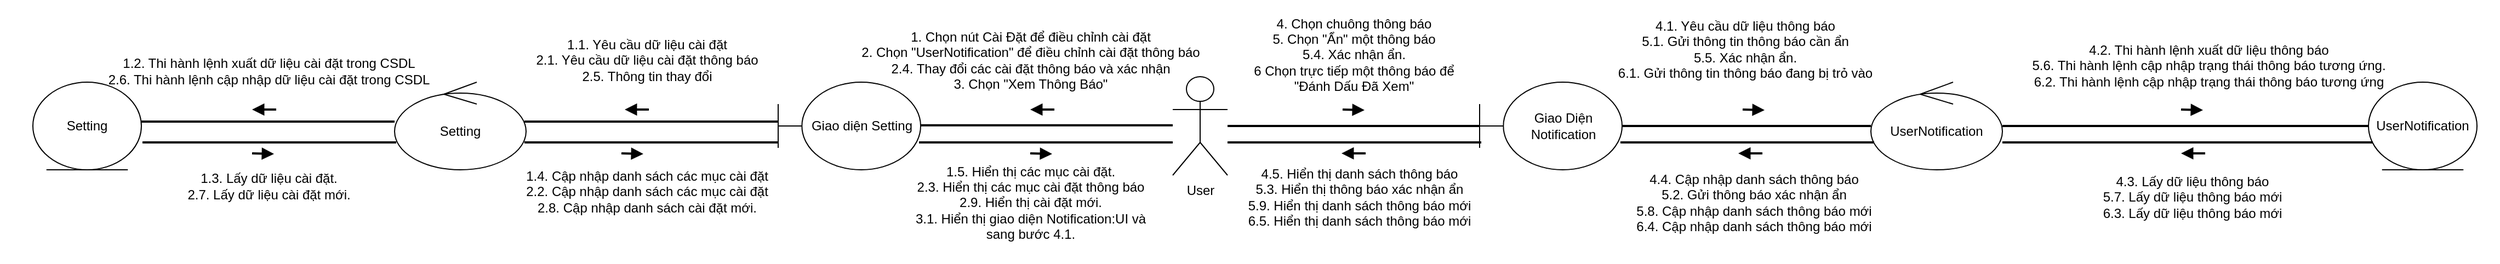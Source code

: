 <mxfile version="13.10.4" type="device"><diagram id="UMp4rM9oPchysH3H6uYc" name="Page-1"><mxGraphModel dx="2692" dy="580" grid="1" gridSize="10" guides="1" tooltips="1" connect="1" arrows="1" fold="1" page="1" pageScale="1" pageWidth="827" pageHeight="1169" math="0" shadow="0"><root><mxCell id="0"/><mxCell id="1" parent="0"/><mxCell id="UQcgvDs1QvcoOQhTRZPA-25" value="" style="rounded=0;whiteSpace=wrap;html=1;strokeColor=none;" parent="1" vertex="1"><mxGeometry x="-1000" y="40" width="2280" height="240" as="geometry"/></mxCell><mxCell id="R-2VJKFItc9dEQcIXdcc-1" value="" style="endArrow=none;html=1;startArrow=block;startFill=1;endFill=0;strokeWidth=2;rounded=0;" parent="1" edge="1"><mxGeometry width="50" height="50" relative="1" as="geometry"><mxPoint x="245" y="140.5" as="sourcePoint"/><mxPoint x="225" y="140" as="targetPoint"/></mxGeometry></mxCell><mxCell id="R-2VJKFItc9dEQcIXdcc-2" value="User" style="shape=umlActor;verticalLabelPosition=bottom;verticalAlign=top;html=1;outlineConnect=0;" parent="1" vertex="1"><mxGeometry x="70" y="110" width="50" height="90" as="geometry"/></mxCell><mxCell id="R-2VJKFItc9dEQcIXdcc-9" style="edgeStyle=orthogonalEdgeStyle;rounded=0;orthogonalLoop=1;jettySize=auto;html=1;startArrow=none;startFill=0;endArrow=none;endFill=0;strokeWidth=2;" parent="1" source="R-2VJKFItc9dEQcIXdcc-3" target="R-2VJKFItc9dEQcIXdcc-5" edge="1"><mxGeometry relative="1" as="geometry"/></mxCell><mxCell id="R-2VJKFItc9dEQcIXdcc-3" value="Giao Diện Notification" style="shape=umlBoundary;whiteSpace=wrap;html=1;" parent="1" vertex="1"><mxGeometry x="350" y="115" width="130" height="80" as="geometry"/></mxCell><mxCell id="R-2VJKFItc9dEQcIXdcc-4" value="UserNotification" style="ellipse;shape=umlEntity;whiteSpace=wrap;html=1;" parent="1" vertex="1"><mxGeometry x="1161" y="115" width="99" height="80" as="geometry"/></mxCell><mxCell id="R-2VJKFItc9dEQcIXdcc-10" style="edgeStyle=orthogonalEdgeStyle;rounded=0;orthogonalLoop=1;jettySize=auto;html=1;startArrow=none;startFill=0;endArrow=none;endFill=0;strokeWidth=2;" parent="1" source="R-2VJKFItc9dEQcIXdcc-5" target="R-2VJKFItc9dEQcIXdcc-4" edge="1"><mxGeometry relative="1" as="geometry"/></mxCell><mxCell id="R-2VJKFItc9dEQcIXdcc-5" value="UserNotification" style="ellipse;shape=umlControl;whiteSpace=wrap;html=1;" parent="1" vertex="1"><mxGeometry x="707" y="115" width="120" height="80" as="geometry"/></mxCell><mxCell id="R-2VJKFItc9dEQcIXdcc-8" value="" style="line;strokeWidth=2;fillColor=none;align=left;verticalAlign=middle;spacingTop=-1;spacingLeft=3;spacingRight=3;rotatable=0;labelPosition=right;points=[];portConstraint=eastwest;" parent="1" vertex="1"><mxGeometry x="120" y="151" width="230" height="8" as="geometry"/></mxCell><mxCell id="R-2VJKFItc9dEQcIXdcc-15" value="" style="endArrow=none;html=1;startArrow=block;startFill=1;endFill=0;strokeWidth=2;rounded=0;" parent="1" edge="1"><mxGeometry width="50" height="50" relative="1" as="geometry"><mxPoint x="610" y="140.5" as="sourcePoint"/><mxPoint x="590" y="140" as="targetPoint"/></mxGeometry></mxCell><mxCell id="R-2VJKFItc9dEQcIXdcc-17" value="4. Chọn chuông thông báo&lt;br&gt;5. Chọn &quot;Ẩn&quot; một thông báo&lt;br&gt;5.4. Xác nhận ẩn.&lt;br&gt;6 Chọn trực tiếp một thông báo để &lt;br&gt;&quot;Đánh Dấu Đã Xem&quot;" style="text;html=1;align=center;verticalAlign=middle;resizable=0;points=[];autosize=1;" parent="1" vertex="1"><mxGeometry x="135" y="55" width="200" height="70" as="geometry"/></mxCell><mxCell id="R-2VJKFItc9dEQcIXdcc-21" value="4.1. Yêu cầu dữ liệu thông báo&lt;br&gt;5.1. Gửi thông tin thông báo cần ẩn&lt;br&gt;5.5. Xác nhận ẩn.&lt;br&gt;6.1. Gửi thông tin thông báo đang bị trỏ vào" style="text;html=1;align=center;verticalAlign=middle;resizable=0;points=[];autosize=1;" parent="1" vertex="1"><mxGeometry x="467" y="55" width="250" height="60" as="geometry"/></mxCell><mxCell id="R-2VJKFItc9dEQcIXdcc-22" value="" style="endArrow=none;html=1;startArrow=block;startFill=1;endFill=0;strokeWidth=2;rounded=0;" parent="1" edge="1"><mxGeometry width="50" height="50" relative="1" as="geometry"><mxPoint x="1010" y="140.5" as="sourcePoint"/><mxPoint x="990" y="140" as="targetPoint"/></mxGeometry></mxCell><mxCell id="R-2VJKFItc9dEQcIXdcc-23" value="4.2. Thi hành lệnh xuất dữ liệu thông báo&lt;br&gt;5.6. Thi hành lệnh cập nhập trạng thái thông báo tương ứng.&lt;br&gt;6.2. Thi hành lệnh cập nhập trạng thái thông báo tương ứng" style="text;html=1;align=center;verticalAlign=middle;resizable=0;points=[];autosize=1;" parent="1" vertex="1"><mxGeometry x="845" y="75" width="340" height="50" as="geometry"/></mxCell><mxCell id="R-2VJKFItc9dEQcIXdcc-26" value="" style="endArrow=none;html=1;startArrow=block;startFill=1;endFill=0;strokeWidth=2;rounded=0;" parent="1" edge="1"><mxGeometry width="50" height="50" relative="1" as="geometry"><mxPoint x="586" y="180" as="sourcePoint"/><mxPoint x="608" y="180" as="targetPoint"/></mxGeometry></mxCell><mxCell id="R-2VJKFItc9dEQcIXdcc-27" value="4.4. Cập nhập danh sách thông báo&lt;br&gt;5.2. Gửi thông báo xác nhận ẩn&lt;br&gt;5.8. Cập nhập danh sách thông báo mới&lt;br&gt;6.4. Cập nhập danh sách thông báo mới" style="text;html=1;align=center;verticalAlign=middle;resizable=0;points=[];autosize=1;" parent="1" vertex="1"><mxGeometry x="485" y="195" width="230" height="60" as="geometry"/></mxCell><mxCell id="bOye2icrsKDHFz4pIeQM-2" style="edgeStyle=orthogonalEdgeStyle;rounded=0;orthogonalLoop=1;jettySize=auto;html=1;startArrow=none;startFill=0;endArrow=none;endFill=0;strokeWidth=2;" parent="1" edge="1"><mxGeometry relative="1" as="geometry"><mxPoint x="478.5" y="170" as="sourcePoint"/><mxPoint x="710" y="170" as="targetPoint"/><Array as="points"><mxPoint x="508.5" y="170"/><mxPoint x="508.5" y="170"/></Array></mxGeometry></mxCell><mxCell id="bOye2icrsKDHFz4pIeQM-3" style="edgeStyle=orthogonalEdgeStyle;rounded=0;orthogonalLoop=1;jettySize=auto;html=1;startArrow=none;startFill=0;endArrow=none;endFill=0;strokeWidth=2;" parent="1" edge="1"><mxGeometry relative="1" as="geometry"><mxPoint x="827" y="170" as="sourcePoint"/><mxPoint x="1165" y="170" as="targetPoint"/></mxGeometry></mxCell><mxCell id="bOye2icrsKDHFz4pIeQM-4" value="" style="endArrow=none;html=1;startArrow=block;startFill=1;endFill=0;strokeWidth=2;rounded=0;" parent="1" edge="1"><mxGeometry width="50" height="50" relative="1" as="geometry"><mxPoint x="990" y="180" as="sourcePoint"/><mxPoint x="1012" y="180" as="targetPoint"/></mxGeometry></mxCell><mxCell id="bOye2icrsKDHFz4pIeQM-5" value="4.3. Lấy dữ liệu thông báo&lt;br&gt;5.7. Lấy dữ liệu thông báo mới&lt;br&gt;6.3. Lấy dữ liệu thông báo mới" style="text;html=1;align=center;verticalAlign=middle;resizable=0;points=[];autosize=1;" parent="1" vertex="1"><mxGeometry x="910" y="195" width="180" height="50" as="geometry"/></mxCell><mxCell id="jKEAxqXsV4b6KvYx1am6-1" style="edgeStyle=orthogonalEdgeStyle;rounded=0;orthogonalLoop=1;jettySize=auto;html=1;startArrow=none;startFill=0;endArrow=none;endFill=0;strokeWidth=2;" parent="1" edge="1"><mxGeometry relative="1" as="geometry"><mxPoint x="120" y="170" as="sourcePoint"/><mxPoint x="351.5" y="170" as="targetPoint"/><Array as="points"><mxPoint x="150" y="170"/><mxPoint x="150" y="170"/></Array></mxGeometry></mxCell><mxCell id="jKEAxqXsV4b6KvYx1am6-2" value="" style="endArrow=none;html=1;startArrow=block;startFill=1;endFill=0;strokeWidth=2;rounded=0;" parent="1" edge="1"><mxGeometry width="50" height="50" relative="1" as="geometry"><mxPoint x="224" y="180" as="sourcePoint"/><mxPoint x="246" y="180" as="targetPoint"/></mxGeometry></mxCell><mxCell id="jKEAxqXsV4b6KvYx1am6-3" value="4.5. Hiển thị danh sách thông báo&lt;br&gt;5.3. Hiển thị thông báo xác nhận ẩn&lt;br&gt;5.9. Hiển thị danh sách thông báo mới&lt;br&gt;6.5. Hiển thị danh sách thông báo mới" style="text;html=1;align=center;verticalAlign=middle;resizable=0;points=[];autosize=1;" parent="1" vertex="1"><mxGeometry x="130" y="190" width="220" height="60" as="geometry"/></mxCell><mxCell id="UQcgvDs1QvcoOQhTRZPA-1" style="edgeStyle=orthogonalEdgeStyle;rounded=0;orthogonalLoop=1;jettySize=auto;html=1;startArrow=none;startFill=0;endArrow=none;endFill=0;strokeWidth=2;" parent="1" edge="1"><mxGeometry relative="1" as="geometry"><mxPoint x="-161.5" y="170.0" as="sourcePoint"/><mxPoint x="70" y="170.0" as="targetPoint"/><Array as="points"><mxPoint x="-131.5" y="170"/><mxPoint x="-131.5" y="170"/></Array></mxGeometry></mxCell><mxCell id="UQcgvDs1QvcoOQhTRZPA-2" style="edgeStyle=orthogonalEdgeStyle;rounded=0;orthogonalLoop=1;jettySize=auto;html=1;startArrow=none;startFill=0;endArrow=none;endFill=0;strokeWidth=2;" parent="1" edge="1"><mxGeometry relative="1" as="geometry"><mxPoint x="-161.5" y="154.41" as="sourcePoint"/><mxPoint x="70" y="154.41" as="targetPoint"/><Array as="points"><mxPoint x="-131.5" y="154.41"/><mxPoint x="-131.5" y="154.41"/></Array></mxGeometry></mxCell><mxCell id="UQcgvDs1QvcoOQhTRZPA-3" value="Giao diện Setting" style="shape=umlBoundary;whiteSpace=wrap;html=1;rotation=0;" parent="1" vertex="1"><mxGeometry x="-290" y="115" width="130" height="80" as="geometry"/></mxCell><mxCell id="UQcgvDs1QvcoOQhTRZPA-4" style="edgeStyle=orthogonalEdgeStyle;rounded=0;orthogonalLoop=1;jettySize=auto;html=1;startArrow=none;startFill=0;endArrow=none;endFill=0;strokeWidth=2;" parent="1" edge="1"><mxGeometry relative="1" as="geometry"><mxPoint x="-521.5" y="151.0" as="sourcePoint"/><mxPoint x="-290" y="151.0" as="targetPoint"/><Array as="points"><mxPoint x="-491.5" y="151"/><mxPoint x="-491.5" y="151"/></Array></mxGeometry></mxCell><mxCell id="UQcgvDs1QvcoOQhTRZPA-5" style="edgeStyle=orthogonalEdgeStyle;rounded=0;orthogonalLoop=1;jettySize=auto;html=1;startArrow=none;startFill=0;endArrow=none;endFill=0;strokeWidth=2;" parent="1" edge="1"><mxGeometry relative="1" as="geometry"><mxPoint x="-521.5" y="170.0" as="sourcePoint"/><mxPoint x="-290" y="170.0" as="targetPoint"/><Array as="points"><mxPoint x="-491.5" y="170"/><mxPoint x="-491.5" y="170"/></Array></mxGeometry></mxCell><mxCell id="UQcgvDs1QvcoOQhTRZPA-6" value="Setting" style="ellipse;shape=umlControl;whiteSpace=wrap;html=1;" parent="1" vertex="1"><mxGeometry x="-640" y="115" width="120" height="80" as="geometry"/></mxCell><mxCell id="UQcgvDs1QvcoOQhTRZPA-7" value="Setting" style="ellipse;shape=umlEntity;whiteSpace=wrap;html=1;" parent="1" vertex="1"><mxGeometry x="-970" y="115" width="99" height="80" as="geometry"/></mxCell><mxCell id="UQcgvDs1QvcoOQhTRZPA-8" style="edgeStyle=orthogonalEdgeStyle;rounded=0;orthogonalLoop=1;jettySize=auto;html=1;startArrow=none;startFill=0;endArrow=none;endFill=0;strokeWidth=2;" parent="1" edge="1"><mxGeometry relative="1" as="geometry"><mxPoint x="-871.5" y="151.0" as="sourcePoint"/><mxPoint x="-640" y="151.0" as="targetPoint"/><Array as="points"><mxPoint x="-841.5" y="151"/><mxPoint x="-841.5" y="151"/></Array></mxGeometry></mxCell><mxCell id="UQcgvDs1QvcoOQhTRZPA-9" style="edgeStyle=orthogonalEdgeStyle;rounded=0;orthogonalLoop=1;jettySize=auto;html=1;startArrow=none;startFill=0;endArrow=none;endFill=0;strokeWidth=2;" parent="1" edge="1"><mxGeometry relative="1" as="geometry"><mxPoint x="-460" y="151.0" as="sourcePoint"/><mxPoint x="-290" y="151" as="targetPoint"/><Array as="points"><mxPoint x="-430" y="151"/><mxPoint x="-430" y="151"/></Array></mxGeometry></mxCell><mxCell id="UQcgvDs1QvcoOQhTRZPA-10" style="edgeStyle=orthogonalEdgeStyle;rounded=0;orthogonalLoop=1;jettySize=auto;html=1;startArrow=none;startFill=0;endArrow=none;endFill=0;strokeWidth=2;" parent="1" edge="1"><mxGeometry relative="1" as="geometry"><mxPoint x="-870" y="170.0" as="sourcePoint"/><mxPoint x="-638.5" y="170.0" as="targetPoint"/><Array as="points"><mxPoint x="-840" y="170"/><mxPoint x="-840" y="170"/></Array></mxGeometry></mxCell><mxCell id="UQcgvDs1QvcoOQhTRZPA-11" value="" style="endArrow=none;html=1;startArrow=block;startFill=1;endFill=0;strokeWidth=2;rounded=0;" parent="1" edge="1"><mxGeometry width="50" height="50" relative="1" as="geometry"><mxPoint x="-40" y="180.5" as="sourcePoint"/><mxPoint x="-60" y="180.0" as="targetPoint"/></mxGeometry></mxCell><mxCell id="UQcgvDs1QvcoOQhTRZPA-12" value="" style="endArrow=none;html=1;startArrow=block;startFill=1;endFill=0;strokeWidth=2;rounded=0;" parent="1" edge="1"><mxGeometry width="50" height="50" relative="1" as="geometry"><mxPoint x="-413" y="180.5" as="sourcePoint"/><mxPoint x="-433" y="180.0" as="targetPoint"/></mxGeometry></mxCell><mxCell id="UQcgvDs1QvcoOQhTRZPA-13" value="" style="endArrow=none;html=1;startArrow=block;startFill=1;endFill=0;strokeWidth=2;rounded=0;" parent="1" edge="1"><mxGeometry width="50" height="50" relative="1" as="geometry"><mxPoint x="-750" y="180.5" as="sourcePoint"/><mxPoint x="-770" y="180.0" as="targetPoint"/></mxGeometry></mxCell><mxCell id="UQcgvDs1QvcoOQhTRZPA-16" value="" style="endArrow=none;html=1;startArrow=block;startFill=1;endFill=0;strokeWidth=2;rounded=0;" parent="1" edge="1"><mxGeometry width="50" height="50" relative="1" as="geometry"><mxPoint x="-60" y="140.0" as="sourcePoint"/><mxPoint x="-38" y="140.0" as="targetPoint"/></mxGeometry></mxCell><mxCell id="UQcgvDs1QvcoOQhTRZPA-17" value="" style="endArrow=none;html=1;startArrow=block;startFill=1;endFill=0;strokeWidth=2;rounded=0;" parent="1" edge="1"><mxGeometry width="50" height="50" relative="1" as="geometry"><mxPoint x="-430" y="140.0" as="sourcePoint"/><mxPoint x="-408" y="140.0" as="targetPoint"/></mxGeometry></mxCell><mxCell id="UQcgvDs1QvcoOQhTRZPA-18" value="" style="endArrow=none;html=1;startArrow=block;startFill=1;endFill=0;strokeWidth=2;rounded=0;" parent="1" edge="1"><mxGeometry width="50" height="50" relative="1" as="geometry"><mxPoint x="-770" y="140.0" as="sourcePoint"/><mxPoint x="-748" y="140.0" as="targetPoint"/></mxGeometry></mxCell><mxCell id="UQcgvDs1QvcoOQhTRZPA-19" value="1. Chọn nút Cài Đặt để điều chỉnh cài đặt&lt;br&gt;2. Chọn &quot;UserNotification&quot; để điều chỉnh cài đặt thông báo&lt;br&gt;2.4. Thay đổi các cài đặt thông báo và xác nhận&lt;br&gt;3. Chọn &quot;Xem Thông Báo&quot;" style="text;html=1;align=center;verticalAlign=middle;resizable=0;points=[];autosize=1;" parent="1" vertex="1"><mxGeometry x="-220" y="65" width="320" height="60" as="geometry"/></mxCell><mxCell id="UQcgvDs1QvcoOQhTRZPA-20" value="1.1. Yêu cầu dữ liệu cài đặt&lt;br&gt;2.1. Yêu cầu dữ liệu cài đặt thông báo&lt;br&gt;2.5. Thông tin thay đổi" style="text;html=1;align=center;verticalAlign=middle;resizable=0;points=[];autosize=1;" parent="1" vertex="1"><mxGeometry x="-520" y="70" width="220" height="50" as="geometry"/></mxCell><mxCell id="UQcgvDs1QvcoOQhTRZPA-21" value="1.2. Thi hành lệnh xuất dữ liệu cài đặt trong CSDL&lt;br&gt;2.6. Thi hành lệnh cập nhập dữ liệu cài đặt trong CSDL" style="text;html=1;align=center;verticalAlign=middle;resizable=0;points=[];autosize=1;" parent="1" vertex="1"><mxGeometry x="-910" y="90" width="310" height="30" as="geometry"/></mxCell><mxCell id="UQcgvDs1QvcoOQhTRZPA-22" value="1.3. Lấy dữ liệu cài đặt.&lt;br&gt;2.7. Lấy dữ liệu cài đặt mới." style="text;html=1;align=center;verticalAlign=middle;resizable=0;points=[];autosize=1;" parent="1" vertex="1"><mxGeometry x="-835" y="195" width="160" height="30" as="geometry"/></mxCell><mxCell id="UQcgvDs1QvcoOQhTRZPA-23" value="1.4. Cập nhập danh sách các mục cài đặt&lt;br&gt;2.2. Cập nhập danh sách các mục cài đặt&lt;br&gt;2.8. Cập nhập danh sách cài đặt mới." style="text;html=1;align=center;verticalAlign=middle;resizable=0;points=[];autosize=1;" parent="1" vertex="1"><mxGeometry x="-530" y="190" width="240" height="50" as="geometry"/></mxCell><mxCell id="UQcgvDs1QvcoOQhTRZPA-24" value="1.5. Hiển thị các mục cài đặt.&lt;br&gt;2.3. Hiển thị các mục cài đặt thông báo&lt;br&gt;2.9. Hiển thị cài đặt mới.&lt;br&gt;3.1. Hiển thị giao diện Notification:UI và&lt;br&gt;sang bước 4.1." style="text;html=1;align=center;verticalAlign=middle;resizable=0;points=[];autosize=1;" parent="1" vertex="1"><mxGeometry x="-175" y="190" width="230" height="70" as="geometry"/></mxCell></root></mxGraphModel></diagram></mxfile>